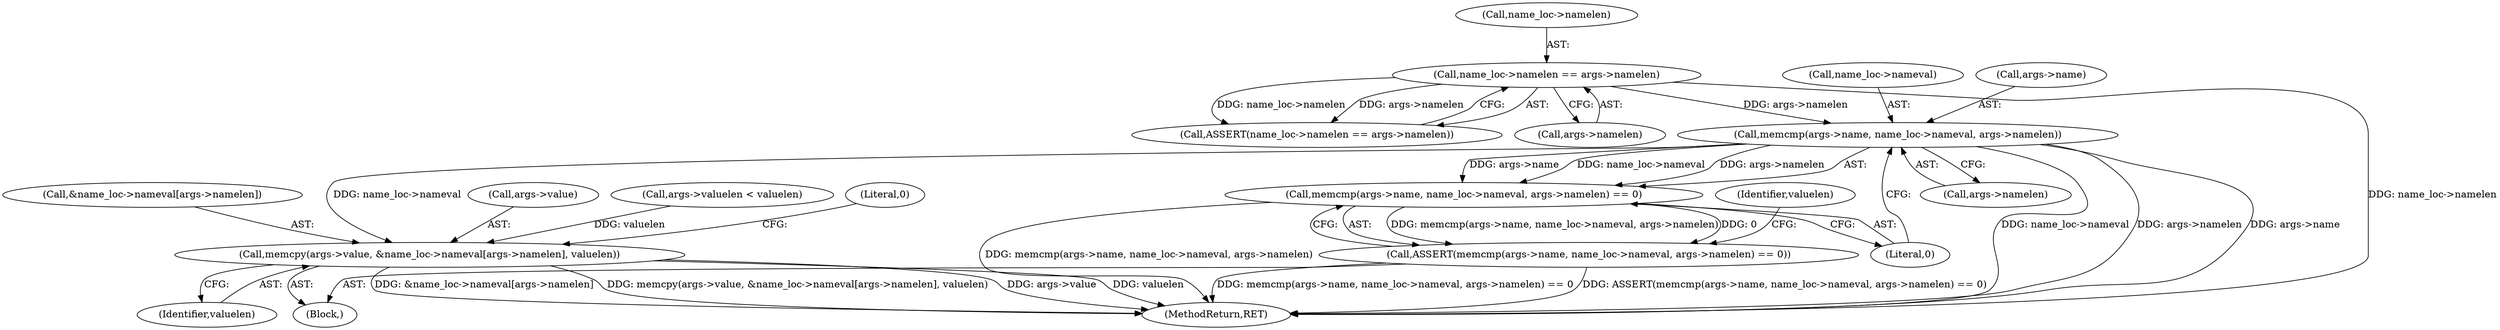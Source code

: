 digraph "0_linux_8275cdd0e7ac550dcce2b3ef6d2fb3b808c1ae59_5@API" {
"1000173" [label="(Call,memcmp(args->name, name_loc->nameval, args->namelen))"];
"1000164" [label="(Call,name_loc->namelen == args->namelen)"];
"1000172" [label="(Call,memcmp(args->name, name_loc->nameval, args->namelen) == 0)"];
"1000171" [label="(Call,ASSERT(memcmp(args->name, name_loc->nameval, args->namelen) == 0))"];
"1000224" [label="(Call,memcpy(args->value, &name_loc->nameval[args->namelen], valuelen))"];
"1000185" [label="(Identifier,valuelen)"];
"1000168" [label="(Call,args->namelen)"];
"1000177" [label="(Call,name_loc->nameval)"];
"1000180" [label="(Call,args->namelen)"];
"1000225" [label="(Call,args->value)"];
"1000155" [label="(Block,)"];
"1000171" [label="(Call,ASSERT(memcmp(args->name, name_loc->nameval, args->namelen) == 0))"];
"1000205" [label="(Call,args->valuelen < valuelen)"];
"1000174" [label="(Call,args->name)"];
"1000164" [label="(Call,name_loc->namelen == args->namelen)"];
"1000165" [label="(Call,name_loc->namelen)"];
"1000236" [label="(Identifier,valuelen)"];
"1000224" [label="(Call,memcpy(args->value, &name_loc->nameval[args->namelen], valuelen))"];
"1000172" [label="(Call,memcmp(args->name, name_loc->nameval, args->namelen) == 0)"];
"1000163" [label="(Call,ASSERT(name_loc->namelen == args->namelen))"];
"1000339" [label="(Literal,0)"];
"1000183" [label="(Literal,0)"];
"1000173" [label="(Call,memcmp(args->name, name_loc->nameval, args->namelen))"];
"1000228" [label="(Call,&name_loc->nameval[args->namelen])"];
"1000340" [label="(MethodReturn,RET)"];
"1000173" -> "1000172"  [label="AST: "];
"1000173" -> "1000180"  [label="CFG: "];
"1000174" -> "1000173"  [label="AST: "];
"1000177" -> "1000173"  [label="AST: "];
"1000180" -> "1000173"  [label="AST: "];
"1000183" -> "1000173"  [label="CFG: "];
"1000173" -> "1000340"  [label="DDG: args->namelen"];
"1000173" -> "1000340"  [label="DDG: name_loc->nameval"];
"1000173" -> "1000340"  [label="DDG: args->name"];
"1000173" -> "1000172"  [label="DDG: args->name"];
"1000173" -> "1000172"  [label="DDG: name_loc->nameval"];
"1000173" -> "1000172"  [label="DDG: args->namelen"];
"1000164" -> "1000173"  [label="DDG: args->namelen"];
"1000173" -> "1000224"  [label="DDG: name_loc->nameval"];
"1000164" -> "1000163"  [label="AST: "];
"1000164" -> "1000168"  [label="CFG: "];
"1000165" -> "1000164"  [label="AST: "];
"1000168" -> "1000164"  [label="AST: "];
"1000163" -> "1000164"  [label="CFG: "];
"1000164" -> "1000340"  [label="DDG: name_loc->namelen"];
"1000164" -> "1000163"  [label="DDG: name_loc->namelen"];
"1000164" -> "1000163"  [label="DDG: args->namelen"];
"1000172" -> "1000171"  [label="AST: "];
"1000172" -> "1000183"  [label="CFG: "];
"1000183" -> "1000172"  [label="AST: "];
"1000171" -> "1000172"  [label="CFG: "];
"1000172" -> "1000340"  [label="DDG: memcmp(args->name, name_loc->nameval, args->namelen)"];
"1000172" -> "1000171"  [label="DDG: memcmp(args->name, name_loc->nameval, args->namelen)"];
"1000172" -> "1000171"  [label="DDG: 0"];
"1000171" -> "1000155"  [label="AST: "];
"1000185" -> "1000171"  [label="CFG: "];
"1000171" -> "1000340"  [label="DDG: memcmp(args->name, name_loc->nameval, args->namelen) == 0"];
"1000171" -> "1000340"  [label="DDG: ASSERT(memcmp(args->name, name_loc->nameval, args->namelen) == 0)"];
"1000224" -> "1000155"  [label="AST: "];
"1000224" -> "1000236"  [label="CFG: "];
"1000225" -> "1000224"  [label="AST: "];
"1000228" -> "1000224"  [label="AST: "];
"1000236" -> "1000224"  [label="AST: "];
"1000339" -> "1000224"  [label="CFG: "];
"1000224" -> "1000340"  [label="DDG: args->value"];
"1000224" -> "1000340"  [label="DDG: valuelen"];
"1000224" -> "1000340"  [label="DDG: &name_loc->nameval[args->namelen]"];
"1000224" -> "1000340"  [label="DDG: memcpy(args->value, &name_loc->nameval[args->namelen], valuelen)"];
"1000205" -> "1000224"  [label="DDG: valuelen"];
}

